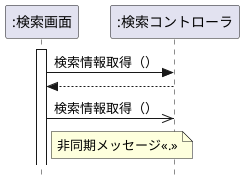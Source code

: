 @startuml  
skinparam style strictuml
hide footbox
participant ":検索画面" as seach
participant ":検索コントローラ" as control
activate seach
seach -> control: 検索情報取得（）
seach <-- control
seach ->> control: 検索情報取得（）
deactivate control
note right of seach : 非同期メッセージ<<.>>
@enduml